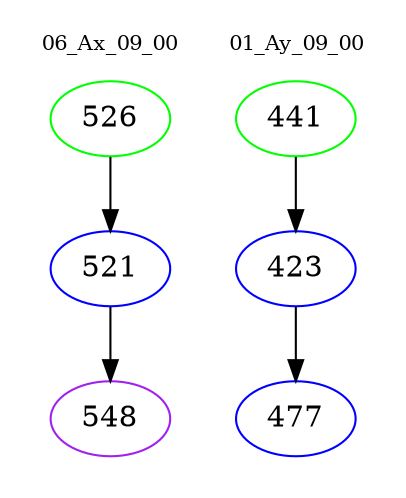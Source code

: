 digraph{
subgraph cluster_0 {
color = white
label = "06_Ax_09_00";
fontsize=10;
T0_526 [label="526", color="green"]
T0_526 -> T0_521 [color="black"]
T0_521 [label="521", color="blue"]
T0_521 -> T0_548 [color="black"]
T0_548 [label="548", color="purple"]
}
subgraph cluster_1 {
color = white
label = "01_Ay_09_00";
fontsize=10;
T1_441 [label="441", color="green"]
T1_441 -> T1_423 [color="black"]
T1_423 [label="423", color="blue"]
T1_423 -> T1_477 [color="black"]
T1_477 [label="477", color="blue"]
}
}
